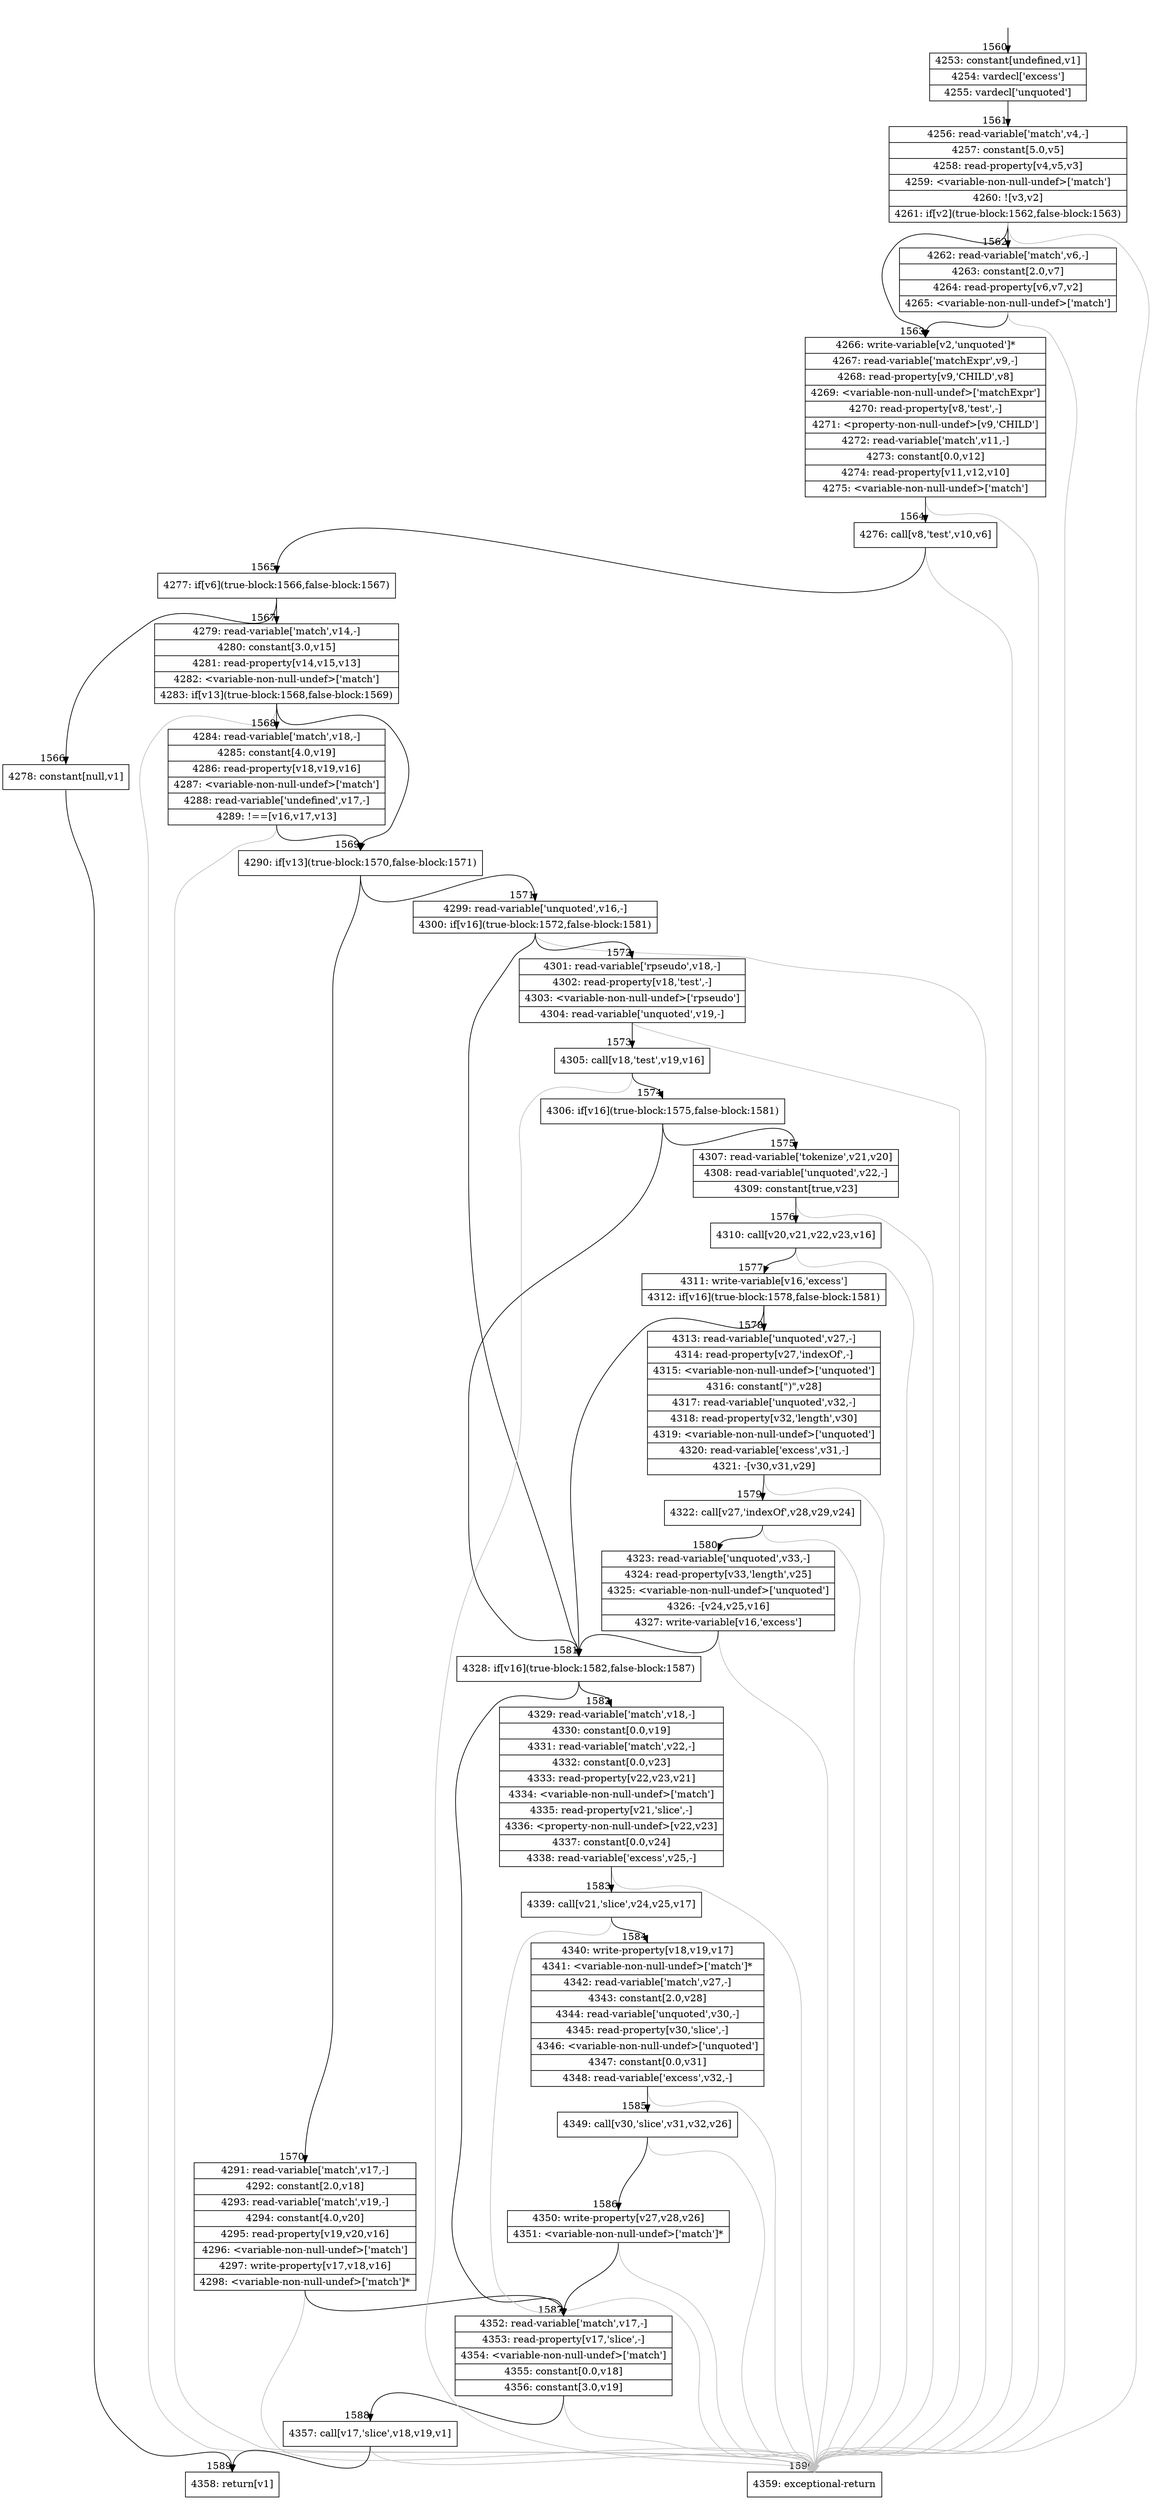 digraph {
rankdir="TD"
BB_entry107[shape=none,label=""];
BB_entry107 -> BB1560 [tailport=s, headport=n, headlabel="    1560"]
BB1560 [shape=record label="{4253: constant[undefined,v1]|4254: vardecl['excess']|4255: vardecl['unquoted']}" ] 
BB1560 -> BB1561 [tailport=s, headport=n, headlabel="      1561"]
BB1561 [shape=record label="{4256: read-variable['match',v4,-]|4257: constant[5.0,v5]|4258: read-property[v4,v5,v3]|4259: \<variable-non-null-undef\>['match']|4260: ![v3,v2]|4261: if[v2](true-block:1562,false-block:1563)}" ] 
BB1561 -> BB1563 [tailport=s, headport=n, headlabel="      1563"]
BB1561 -> BB1562 [tailport=s, headport=n, headlabel="      1562"]
BB1561 -> BB1590 [tailport=s, headport=n, color=gray, headlabel="      1590"]
BB1562 [shape=record label="{4262: read-variable['match',v6,-]|4263: constant[2.0,v7]|4264: read-property[v6,v7,v2]|4265: \<variable-non-null-undef\>['match']}" ] 
BB1562 -> BB1563 [tailport=s, headport=n]
BB1562 -> BB1590 [tailport=s, headport=n, color=gray]
BB1563 [shape=record label="{4266: write-variable[v2,'unquoted']*|4267: read-variable['matchExpr',v9,-]|4268: read-property[v9,'CHILD',v8]|4269: \<variable-non-null-undef\>['matchExpr']|4270: read-property[v8,'test',-]|4271: \<property-non-null-undef\>[v9,'CHILD']|4272: read-variable['match',v11,-]|4273: constant[0.0,v12]|4274: read-property[v11,v12,v10]|4275: \<variable-non-null-undef\>['match']}" ] 
BB1563 -> BB1564 [tailport=s, headport=n, headlabel="      1564"]
BB1563 -> BB1590 [tailport=s, headport=n, color=gray]
BB1564 [shape=record label="{4276: call[v8,'test',v10,v6]}" ] 
BB1564 -> BB1565 [tailport=s, headport=n, headlabel="      1565"]
BB1564 -> BB1590 [tailport=s, headport=n, color=gray]
BB1565 [shape=record label="{4277: if[v6](true-block:1566,false-block:1567)}" ] 
BB1565 -> BB1566 [tailport=s, headport=n, headlabel="      1566"]
BB1565 -> BB1567 [tailport=s, headport=n, headlabel="      1567"]
BB1566 [shape=record label="{4278: constant[null,v1]}" ] 
BB1566 -> BB1589 [tailport=s, headport=n, headlabel="      1589"]
BB1567 [shape=record label="{4279: read-variable['match',v14,-]|4280: constant[3.0,v15]|4281: read-property[v14,v15,v13]|4282: \<variable-non-null-undef\>['match']|4283: if[v13](true-block:1568,false-block:1569)}" ] 
BB1567 -> BB1569 [tailport=s, headport=n, headlabel="      1569"]
BB1567 -> BB1568 [tailport=s, headport=n, headlabel="      1568"]
BB1567 -> BB1590 [tailport=s, headport=n, color=gray]
BB1568 [shape=record label="{4284: read-variable['match',v18,-]|4285: constant[4.0,v19]|4286: read-property[v18,v19,v16]|4287: \<variable-non-null-undef\>['match']|4288: read-variable['undefined',v17,-]|4289: !==[v16,v17,v13]}" ] 
BB1568 -> BB1569 [tailport=s, headport=n]
BB1568 -> BB1590 [tailport=s, headport=n, color=gray]
BB1569 [shape=record label="{4290: if[v13](true-block:1570,false-block:1571)}" ] 
BB1569 -> BB1570 [tailport=s, headport=n, headlabel="      1570"]
BB1569 -> BB1571 [tailport=s, headport=n, headlabel="      1571"]
BB1570 [shape=record label="{4291: read-variable['match',v17,-]|4292: constant[2.0,v18]|4293: read-variable['match',v19,-]|4294: constant[4.0,v20]|4295: read-property[v19,v20,v16]|4296: \<variable-non-null-undef\>['match']|4297: write-property[v17,v18,v16]|4298: \<variable-non-null-undef\>['match']*}" ] 
BB1570 -> BB1587 [tailport=s, headport=n, headlabel="      1587"]
BB1570 -> BB1590 [tailport=s, headport=n, color=gray]
BB1571 [shape=record label="{4299: read-variable['unquoted',v16,-]|4300: if[v16](true-block:1572,false-block:1581)}" ] 
BB1571 -> BB1581 [tailport=s, headport=n, headlabel="      1581"]
BB1571 -> BB1572 [tailport=s, headport=n, headlabel="      1572"]
BB1571 -> BB1590 [tailport=s, headport=n, color=gray]
BB1572 [shape=record label="{4301: read-variable['rpseudo',v18,-]|4302: read-property[v18,'test',-]|4303: \<variable-non-null-undef\>['rpseudo']|4304: read-variable['unquoted',v19,-]}" ] 
BB1572 -> BB1573 [tailport=s, headport=n, headlabel="      1573"]
BB1572 -> BB1590 [tailport=s, headport=n, color=gray]
BB1573 [shape=record label="{4305: call[v18,'test',v19,v16]}" ] 
BB1573 -> BB1574 [tailport=s, headport=n, headlabel="      1574"]
BB1573 -> BB1590 [tailport=s, headport=n, color=gray]
BB1574 [shape=record label="{4306: if[v16](true-block:1575,false-block:1581)}" ] 
BB1574 -> BB1581 [tailport=s, headport=n]
BB1574 -> BB1575 [tailport=s, headport=n, headlabel="      1575"]
BB1575 [shape=record label="{4307: read-variable['tokenize',v21,v20]|4308: read-variable['unquoted',v22,-]|4309: constant[true,v23]}" ] 
BB1575 -> BB1576 [tailport=s, headport=n, headlabel="      1576"]
BB1575 -> BB1590 [tailport=s, headport=n, color=gray]
BB1576 [shape=record label="{4310: call[v20,v21,v22,v23,v16]}" ] 
BB1576 -> BB1577 [tailport=s, headport=n, headlabel="      1577"]
BB1576 -> BB1590 [tailport=s, headport=n, color=gray]
BB1577 [shape=record label="{4311: write-variable[v16,'excess']|4312: if[v16](true-block:1578,false-block:1581)}" ] 
BB1577 -> BB1581 [tailport=s, headport=n]
BB1577 -> BB1578 [tailport=s, headport=n, headlabel="      1578"]
BB1578 [shape=record label="{4313: read-variable['unquoted',v27,-]|4314: read-property[v27,'indexOf',-]|4315: \<variable-non-null-undef\>['unquoted']|4316: constant[\")\",v28]|4317: read-variable['unquoted',v32,-]|4318: read-property[v32,'length',v30]|4319: \<variable-non-null-undef\>['unquoted']|4320: read-variable['excess',v31,-]|4321: -[v30,v31,v29]}" ] 
BB1578 -> BB1579 [tailport=s, headport=n, headlabel="      1579"]
BB1578 -> BB1590 [tailport=s, headport=n, color=gray]
BB1579 [shape=record label="{4322: call[v27,'indexOf',v28,v29,v24]}" ] 
BB1579 -> BB1580 [tailport=s, headport=n, headlabel="      1580"]
BB1579 -> BB1590 [tailport=s, headport=n, color=gray]
BB1580 [shape=record label="{4323: read-variable['unquoted',v33,-]|4324: read-property[v33,'length',v25]|4325: \<variable-non-null-undef\>['unquoted']|4326: -[v24,v25,v16]|4327: write-variable[v16,'excess']}" ] 
BB1580 -> BB1581 [tailport=s, headport=n]
BB1580 -> BB1590 [tailport=s, headport=n, color=gray]
BB1581 [shape=record label="{4328: if[v16](true-block:1582,false-block:1587)}" ] 
BB1581 -> BB1582 [tailport=s, headport=n, headlabel="      1582"]
BB1581 -> BB1587 [tailport=s, headport=n]
BB1582 [shape=record label="{4329: read-variable['match',v18,-]|4330: constant[0.0,v19]|4331: read-variable['match',v22,-]|4332: constant[0.0,v23]|4333: read-property[v22,v23,v21]|4334: \<variable-non-null-undef\>['match']|4335: read-property[v21,'slice',-]|4336: \<property-non-null-undef\>[v22,v23]|4337: constant[0.0,v24]|4338: read-variable['excess',v25,-]}" ] 
BB1582 -> BB1583 [tailport=s, headport=n, headlabel="      1583"]
BB1582 -> BB1590 [tailport=s, headport=n, color=gray]
BB1583 [shape=record label="{4339: call[v21,'slice',v24,v25,v17]}" ] 
BB1583 -> BB1584 [tailport=s, headport=n, headlabel="      1584"]
BB1583 -> BB1590 [tailport=s, headport=n, color=gray]
BB1584 [shape=record label="{4340: write-property[v18,v19,v17]|4341: \<variable-non-null-undef\>['match']*|4342: read-variable['match',v27,-]|4343: constant[2.0,v28]|4344: read-variable['unquoted',v30,-]|4345: read-property[v30,'slice',-]|4346: \<variable-non-null-undef\>['unquoted']|4347: constant[0.0,v31]|4348: read-variable['excess',v32,-]}" ] 
BB1584 -> BB1585 [tailport=s, headport=n, headlabel="      1585"]
BB1584 -> BB1590 [tailport=s, headport=n, color=gray]
BB1585 [shape=record label="{4349: call[v30,'slice',v31,v32,v26]}" ] 
BB1585 -> BB1586 [tailport=s, headport=n, headlabel="      1586"]
BB1585 -> BB1590 [tailport=s, headport=n, color=gray]
BB1586 [shape=record label="{4350: write-property[v27,v28,v26]|4351: \<variable-non-null-undef\>['match']*}" ] 
BB1586 -> BB1587 [tailport=s, headport=n]
BB1586 -> BB1590 [tailport=s, headport=n, color=gray]
BB1587 [shape=record label="{4352: read-variable['match',v17,-]|4353: read-property[v17,'slice',-]|4354: \<variable-non-null-undef\>['match']|4355: constant[0.0,v18]|4356: constant[3.0,v19]}" ] 
BB1587 -> BB1588 [tailport=s, headport=n, headlabel="      1588"]
BB1587 -> BB1590 [tailport=s, headport=n, color=gray]
BB1588 [shape=record label="{4357: call[v17,'slice',v18,v19,v1]}" ] 
BB1588 -> BB1589 [tailport=s, headport=n]
BB1588 -> BB1590 [tailport=s, headport=n, color=gray]
BB1589 [shape=record label="{4358: return[v1]}" ] 
BB1590 [shape=record label="{4359: exceptional-return}" ] 
}
